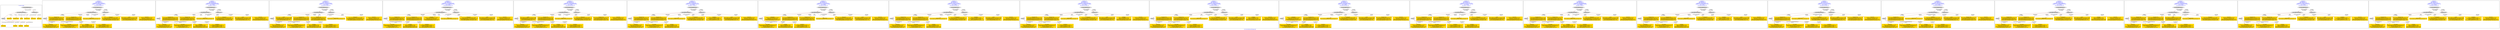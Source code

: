 digraph n0 {
fontcolor="blue"
remincross="true"
label="s13-s-art-institute-of-chicago.xml"
subgraph cluster_0 {
label="1-correct model"
n2[style="filled",color="white",fillcolor="lightgray",label="CulturalHeritageObject1"];
n3[style="filled",color="white",fillcolor="lightgray",label="Person1"];
n4[shape="plaintext",style="filled",fillcolor="gold",label="Dimensions"];
n5[shape="plaintext",style="filled",fillcolor="gold",label="Typeofartwork"];
n6[shape="plaintext",style="filled",fillcolor="gold",label="Credit"];
n7[shape="plaintext",style="filled",fillcolor="gold",label="Titleofartwork"];
n8[shape="plaintext",style="filled",fillcolor="gold",label="Accessionid"];
n9[shape="plaintext",style="filled",fillcolor="gold",label="Nationality"];
n10[shape="plaintext",style="filled",fillcolor="gold",label="birthDate"];
n11[shape="plaintext",style="filled",fillcolor="gold",label="deathDate"];
n12[shape="plaintext",style="filled",fillcolor="gold",label="Artistname"];
n13[style="filled",color="white",fillcolor="lightgray",label="EuropeanaAggregation1"];
n14[style="filled",color="white",fillcolor="lightgray",label="WebResource1"];
n15[shape="plaintext",style="filled",fillcolor="gold",label="ImageURL"];
}
subgraph cluster_1 {
label="candidate 0\nlink coherence:1.0\nnode coherence:1.0\nconfidence:0.6095475190589337\nmapping score:0.6531825063529779\ncost:12.9998\n-precision:0.92-recall:0.92"
n17[style="filled",color="white",fillcolor="lightgray",label="CulturalHeritageObject1"];
n18[style="filled",color="white",fillcolor="lightgray",label="Person1"];
n19[style="filled",color="white",fillcolor="lightgray",label="EuropeanaAggregation1"];
n20[style="filled",color="white",fillcolor="lightgray",label="WebResource1"];
n21[shape="plaintext",style="filled",fillcolor="gold",label="Titleofartwork\n[CulturalHeritageObject,description,0.37]\n[CulturalHeritageObject,title,0.224]\n[Person,biographicalInformation,0.213]\n[CulturalHeritageObject,created,0.193]"];
n22[shape="plaintext",style="filled",fillcolor="gold",label="Artistname\n[Person,nameOfThePerson,0.434]\n[Document,classLink,0.253]\n[CulturalHeritageObject,description,0.197]\n[CulturalHeritageObject,title,0.116]"];
n23[shape="plaintext",style="filled",fillcolor="gold",label="Typeofartwork\n[CulturalHeritageObject,medium,0.772]\n[CulturalHeritageObject,description,0.099]\n[Person,biographicalInformation,0.072]\n[CulturalHeritageObject,provenance,0.058]"];
n24[shape="plaintext",style="filled",fillcolor="gold",label="Nationality\n[Person,countryAssociatedWithThePerson,0.712]\n[CulturalHeritageObject,provenance,0.12]\n[Concept,prefLabel,0.101]\n[CulturalHeritageObject,title,0.067]"];
n25[shape="plaintext",style="filled",fillcolor="gold",label="Accessionid\n[CulturalHeritageObject,accessionNumber,1.0]"];
n26[shape="plaintext",style="filled",fillcolor="gold",label="birthDate\n[Person,dateOfBirth,0.474]\n[Person,dateOfDeath,0.256]\n[CulturalHeritageObject,created,0.218]\n[Person,biographicalInformation,0.052]"];
n27[shape="plaintext",style="filled",fillcolor="gold",label="Dimensions\n[CulturalHeritageObject,extent,0.639]\n[CulturalHeritageObject,accessionNumber,0.175]\n[CulturalHeritageObject,description,0.104]\n[CulturalHeritageObject,provenance,0.081]"];
n28[shape="plaintext",style="filled",fillcolor="gold",label="ImageURL\n[WebResource,classLink,0.812]\n[Document,classLink,0.156]\n[Person,biographicalInformation,0.017]\n[CulturalHeritageObject,description,0.015]"];
n29[shape="plaintext",style="filled",fillcolor="gold",label="deathDate\n[Person,dateOfDeath,0.441]\n[CulturalHeritageObject,created,0.28]\n[Person,dateOfBirth,0.238]\n[CulturalHeritageObject,provenance,0.041]"];
n30[shape="plaintext",style="filled",fillcolor="gold",label="Credit\n[CulturalHeritageObject,provenance,0.443]\n[CulturalHeritageObject,description,0.282]\n[CulturalHeritageObject,title,0.141]\n[Person,biographicalInformation,0.135]"];
}
subgraph cluster_2 {
label="candidate 1\nlink coherence:1.0\nnode coherence:1.0\nconfidence:0.5950298603067203\nmapping score:0.6483432867689068\ncost:12.9998\n-precision:1.0-recall:1.0"
n32[style="filled",color="white",fillcolor="lightgray",label="CulturalHeritageObject1"];
n33[style="filled",color="white",fillcolor="lightgray",label="Person1"];
n34[style="filled",color="white",fillcolor="lightgray",label="EuropeanaAggregation1"];
n35[style="filled",color="white",fillcolor="lightgray",label="WebResource1"];
n36[shape="plaintext",style="filled",fillcolor="gold",label="Artistname\n[Person,nameOfThePerson,0.434]\n[Document,classLink,0.253]\n[CulturalHeritageObject,description,0.197]\n[CulturalHeritageObject,title,0.116]"];
n37[shape="plaintext",style="filled",fillcolor="gold",label="Typeofartwork\n[CulturalHeritageObject,medium,0.772]\n[CulturalHeritageObject,description,0.099]\n[Person,biographicalInformation,0.072]\n[CulturalHeritageObject,provenance,0.058]"];
n38[shape="plaintext",style="filled",fillcolor="gold",label="Nationality\n[Person,countryAssociatedWithThePerson,0.712]\n[CulturalHeritageObject,provenance,0.12]\n[Concept,prefLabel,0.101]\n[CulturalHeritageObject,title,0.067]"];
n39[shape="plaintext",style="filled",fillcolor="gold",label="Titleofartwork\n[CulturalHeritageObject,description,0.37]\n[CulturalHeritageObject,title,0.224]\n[Person,biographicalInformation,0.213]\n[CulturalHeritageObject,created,0.193]"];
n40[shape="plaintext",style="filled",fillcolor="gold",label="Accessionid\n[CulturalHeritageObject,accessionNumber,1.0]"];
n41[shape="plaintext",style="filled",fillcolor="gold",label="birthDate\n[Person,dateOfBirth,0.474]\n[Person,dateOfDeath,0.256]\n[CulturalHeritageObject,created,0.218]\n[Person,biographicalInformation,0.052]"];
n42[shape="plaintext",style="filled",fillcolor="gold",label="Dimensions\n[CulturalHeritageObject,extent,0.639]\n[CulturalHeritageObject,accessionNumber,0.175]\n[CulturalHeritageObject,description,0.104]\n[CulturalHeritageObject,provenance,0.081]"];
n43[shape="plaintext",style="filled",fillcolor="gold",label="Credit\n[CulturalHeritageObject,provenance,0.443]\n[CulturalHeritageObject,description,0.282]\n[CulturalHeritageObject,title,0.141]\n[Person,biographicalInformation,0.135]"];
n44[shape="plaintext",style="filled",fillcolor="gold",label="ImageURL\n[WebResource,classLink,0.812]\n[Document,classLink,0.156]\n[Person,biographicalInformation,0.017]\n[CulturalHeritageObject,description,0.015]"];
n45[shape="plaintext",style="filled",fillcolor="gold",label="deathDate\n[Person,dateOfDeath,0.441]\n[CulturalHeritageObject,created,0.28]\n[Person,dateOfBirth,0.238]\n[CulturalHeritageObject,provenance,0.041]"];
}
subgraph cluster_3 {
label="candidate 10\nlink coherence:1.0\nnode coherence:1.0\nconfidence:0.5789308412106994\nmapping score:0.6429769470702332\ncost:12.9998\n-precision:0.92-recall:0.92"
n47[style="filled",color="white",fillcolor="lightgray",label="CulturalHeritageObject1"];
n48[style="filled",color="white",fillcolor="lightgray",label="Person1"];
n49[style="filled",color="white",fillcolor="lightgray",label="EuropeanaAggregation1"];
n50[style="filled",color="white",fillcolor="lightgray",label="WebResource1"];
n51[shape="plaintext",style="filled",fillcolor="gold",label="Credit\n[CulturalHeritageObject,provenance,0.443]\n[CulturalHeritageObject,description,0.282]\n[CulturalHeritageObject,title,0.141]\n[Person,biographicalInformation,0.135]"];
n52[shape="plaintext",style="filled",fillcolor="gold",label="Artistname\n[Person,nameOfThePerson,0.434]\n[Document,classLink,0.253]\n[CulturalHeritageObject,description,0.197]\n[CulturalHeritageObject,title,0.116]"];
n53[shape="plaintext",style="filled",fillcolor="gold",label="Typeofartwork\n[CulturalHeritageObject,medium,0.772]\n[CulturalHeritageObject,description,0.099]\n[Person,biographicalInformation,0.072]\n[CulturalHeritageObject,provenance,0.058]"];
n54[shape="plaintext",style="filled",fillcolor="gold",label="Nationality\n[Person,countryAssociatedWithThePerson,0.712]\n[CulturalHeritageObject,provenance,0.12]\n[Concept,prefLabel,0.101]\n[CulturalHeritageObject,title,0.067]"];
n55[shape="plaintext",style="filled",fillcolor="gold",label="Titleofartwork\n[CulturalHeritageObject,description,0.37]\n[CulturalHeritageObject,title,0.224]\n[Person,biographicalInformation,0.213]\n[CulturalHeritageObject,created,0.193]"];
n56[shape="plaintext",style="filled",fillcolor="gold",label="Accessionid\n[CulturalHeritageObject,accessionNumber,1.0]"];
n57[shape="plaintext",style="filled",fillcolor="gold",label="birthDate\n[Person,dateOfBirth,0.474]\n[Person,dateOfDeath,0.256]\n[CulturalHeritageObject,created,0.218]\n[Person,biographicalInformation,0.052]"];
n58[shape="plaintext",style="filled",fillcolor="gold",label="Dimensions\n[CulturalHeritageObject,extent,0.639]\n[CulturalHeritageObject,accessionNumber,0.175]\n[CulturalHeritageObject,description,0.104]\n[CulturalHeritageObject,provenance,0.081]"];
n59[shape="plaintext",style="filled",fillcolor="gold",label="ImageURL\n[WebResource,classLink,0.812]\n[Document,classLink,0.156]\n[Person,biographicalInformation,0.017]\n[CulturalHeritageObject,description,0.015]"];
n60[shape="plaintext",style="filled",fillcolor="gold",label="deathDate\n[Person,dateOfDeath,0.441]\n[CulturalHeritageObject,created,0.28]\n[Person,dateOfBirth,0.238]\n[CulturalHeritageObject,provenance,0.041]"];
}
subgraph cluster_4 {
label="candidate 11\nlink coherence:1.0\nnode coherence:1.0\nconfidence:0.5777819667212855\nmapping score:0.6425939889070952\ncost:12.9998\n-precision:0.85-recall:0.85"
n62[style="filled",color="white",fillcolor="lightgray",label="CulturalHeritageObject1"];
n63[style="filled",color="white",fillcolor="lightgray",label="Person1"];
n64[style="filled",color="white",fillcolor="lightgray",label="EuropeanaAggregation1"];
n65[style="filled",color="white",fillcolor="lightgray",label="WebResource1"];
n66[shape="plaintext",style="filled",fillcolor="gold",label="Titleofartwork\n[CulturalHeritageObject,description,0.37]\n[CulturalHeritageObject,title,0.224]\n[Person,biographicalInformation,0.213]\n[CulturalHeritageObject,created,0.193]"];
n67[shape="plaintext",style="filled",fillcolor="gold",label="Typeofartwork\n[CulturalHeritageObject,medium,0.772]\n[CulturalHeritageObject,description,0.099]\n[Person,biographicalInformation,0.072]\n[CulturalHeritageObject,provenance,0.058]"];
n68[shape="plaintext",style="filled",fillcolor="gold",label="Nationality\n[Person,countryAssociatedWithThePerson,0.712]\n[CulturalHeritageObject,provenance,0.12]\n[Concept,prefLabel,0.101]\n[CulturalHeritageObject,title,0.067]"];
n69[shape="plaintext",style="filled",fillcolor="gold",label="Artistname\n[Person,nameOfThePerson,0.434]\n[Document,classLink,0.253]\n[CulturalHeritageObject,description,0.197]\n[CulturalHeritageObject,title,0.116]"];
n70[shape="plaintext",style="filled",fillcolor="gold",label="Accessionid\n[CulturalHeritageObject,accessionNumber,1.0]"];
n71[shape="plaintext",style="filled",fillcolor="gold",label="birthDate\n[Person,dateOfBirth,0.474]\n[Person,dateOfDeath,0.256]\n[CulturalHeritageObject,created,0.218]\n[Person,biographicalInformation,0.052]"];
n72[shape="plaintext",style="filled",fillcolor="gold",label="Dimensions\n[CulturalHeritageObject,extent,0.639]\n[CulturalHeritageObject,accessionNumber,0.175]\n[CulturalHeritageObject,description,0.104]\n[CulturalHeritageObject,provenance,0.081]"];
n73[shape="plaintext",style="filled",fillcolor="gold",label="ImageURL\n[WebResource,classLink,0.812]\n[Document,classLink,0.156]\n[Person,biographicalInformation,0.017]\n[CulturalHeritageObject,description,0.015]"];
n74[shape="plaintext",style="filled",fillcolor="gold",label="deathDate\n[Person,dateOfDeath,0.441]\n[CulturalHeritageObject,created,0.28]\n[Person,dateOfBirth,0.238]\n[CulturalHeritageObject,provenance,0.041]"];
n75[shape="plaintext",style="filled",fillcolor="gold",label="Credit\n[CulturalHeritageObject,provenance,0.443]\n[CulturalHeritageObject,description,0.282]\n[CulturalHeritageObject,title,0.141]\n[Person,biographicalInformation,0.135]"];
}
subgraph cluster_5 {
label="candidate 12\nlink coherence:1.0\nnode coherence:1.0\nconfidence:0.5758162486322382\nmapping score:0.6419387495440794\ncost:12.9998\n-precision:0.85-recall:0.85"
n77[style="filled",color="white",fillcolor="lightgray",label="CulturalHeritageObject1"];
n78[style="filled",color="white",fillcolor="lightgray",label="Person1"];
n79[style="filled",color="white",fillcolor="lightgray",label="EuropeanaAggregation1"];
n80[style="filled",color="white",fillcolor="lightgray",label="WebResource1"];
n81[shape="plaintext",style="filled",fillcolor="gold",label="Credit\n[CulturalHeritageObject,provenance,0.443]\n[CulturalHeritageObject,description,0.282]\n[CulturalHeritageObject,title,0.141]\n[Person,biographicalInformation,0.135]"];
n82[shape="plaintext",style="filled",fillcolor="gold",label="Artistname\n[Person,nameOfThePerson,0.434]\n[Document,classLink,0.253]\n[CulturalHeritageObject,description,0.197]\n[CulturalHeritageObject,title,0.116]"];
n83[shape="plaintext",style="filled",fillcolor="gold",label="Typeofartwork\n[CulturalHeritageObject,medium,0.772]\n[CulturalHeritageObject,description,0.099]\n[Person,biographicalInformation,0.072]\n[CulturalHeritageObject,provenance,0.058]"];
n84[shape="plaintext",style="filled",fillcolor="gold",label="Nationality\n[Person,countryAssociatedWithThePerson,0.712]\n[CulturalHeritageObject,provenance,0.12]\n[Concept,prefLabel,0.101]\n[CulturalHeritageObject,title,0.067]"];
n85[shape="plaintext",style="filled",fillcolor="gold",label="Accessionid\n[CulturalHeritageObject,accessionNumber,1.0]"];
n86[shape="plaintext",style="filled",fillcolor="gold",label="birthDate\n[Person,dateOfBirth,0.474]\n[Person,dateOfDeath,0.256]\n[CulturalHeritageObject,created,0.218]\n[Person,biographicalInformation,0.052]"];
n87[shape="plaintext",style="filled",fillcolor="gold",label="Dimensions\n[CulturalHeritageObject,extent,0.639]\n[CulturalHeritageObject,accessionNumber,0.175]\n[CulturalHeritageObject,description,0.104]\n[CulturalHeritageObject,provenance,0.081]"];
n88[shape="plaintext",style="filled",fillcolor="gold",label="ImageURL\n[WebResource,classLink,0.812]\n[Document,classLink,0.156]\n[Person,biographicalInformation,0.017]\n[CulturalHeritageObject,description,0.015]"];
n89[shape="plaintext",style="filled",fillcolor="gold",label="Titleofartwork\n[CulturalHeritageObject,description,0.37]\n[CulturalHeritageObject,title,0.224]\n[Person,biographicalInformation,0.213]\n[CulturalHeritageObject,created,0.193]"];
n90[shape="plaintext",style="filled",fillcolor="gold",label="deathDate\n[Person,dateOfDeath,0.441]\n[CulturalHeritageObject,created,0.28]\n[Person,dateOfBirth,0.238]\n[CulturalHeritageObject,provenance,0.041]"];
}
subgraph cluster_6 {
label="candidate 13\nlink coherence:1.0\nnode coherence:1.0\nconfidence:0.5716462991577705\nmapping score:0.6405487663859235\ncost:12.9998\n-precision:0.77-recall:0.77"
n92[style="filled",color="white",fillcolor="lightgray",label="CulturalHeritageObject1"];
n93[style="filled",color="white",fillcolor="lightgray",label="Person1"];
n94[style="filled",color="white",fillcolor="lightgray",label="EuropeanaAggregation1"];
n95[style="filled",color="white",fillcolor="lightgray",label="WebResource1"];
n96[shape="plaintext",style="filled",fillcolor="gold",label="Titleofartwork\n[CulturalHeritageObject,description,0.37]\n[CulturalHeritageObject,title,0.224]\n[Person,biographicalInformation,0.213]\n[CulturalHeritageObject,created,0.193]"];
n97[shape="plaintext",style="filled",fillcolor="gold",label="Artistname\n[Person,nameOfThePerson,0.434]\n[Document,classLink,0.253]\n[CulturalHeritageObject,description,0.197]\n[CulturalHeritageObject,title,0.116]"];
n98[shape="plaintext",style="filled",fillcolor="gold",label="Typeofartwork\n[CulturalHeritageObject,medium,0.772]\n[CulturalHeritageObject,description,0.099]\n[Person,biographicalInformation,0.072]\n[CulturalHeritageObject,provenance,0.058]"];
n99[shape="plaintext",style="filled",fillcolor="gold",label="Nationality\n[Person,countryAssociatedWithThePerson,0.712]\n[CulturalHeritageObject,provenance,0.12]\n[Concept,prefLabel,0.101]\n[CulturalHeritageObject,title,0.067]"];
n100[shape="plaintext",style="filled",fillcolor="gold",label="Accessionid\n[CulturalHeritageObject,accessionNumber,1.0]"];
n101[shape="plaintext",style="filled",fillcolor="gold",label="Dimensions\n[CulturalHeritageObject,extent,0.639]\n[CulturalHeritageObject,accessionNumber,0.175]\n[CulturalHeritageObject,description,0.104]\n[CulturalHeritageObject,provenance,0.081]"];
n102[shape="plaintext",style="filled",fillcolor="gold",label="ImageURL\n[WebResource,classLink,0.812]\n[Document,classLink,0.156]\n[Person,biographicalInformation,0.017]\n[CulturalHeritageObject,description,0.015]"];
n103[shape="plaintext",style="filled",fillcolor="gold",label="deathDate\n[Person,dateOfDeath,0.441]\n[CulturalHeritageObject,created,0.28]\n[Person,dateOfBirth,0.238]\n[CulturalHeritageObject,provenance,0.041]"];
n104[shape="plaintext",style="filled",fillcolor="gold",label="Credit\n[CulturalHeritageObject,provenance,0.443]\n[CulturalHeritageObject,description,0.282]\n[CulturalHeritageObject,title,0.141]\n[Person,biographicalInformation,0.135]"];
n105[shape="plaintext",style="filled",fillcolor="gold",label="birthDate\n[Person,dateOfBirth,0.474]\n[Person,dateOfDeath,0.256]\n[CulturalHeritageObject,created,0.218]\n[Person,biographicalInformation,0.052]"];
}
subgraph cluster_7 {
label="candidate 14\nlink coherence:1.0\nnode coherence:1.0\nconfidence:0.5713326393583313\nmapping score:0.6404442131194438\ncost:12.9998\n-precision:0.92-recall:0.92"
n107[style="filled",color="white",fillcolor="lightgray",label="CulturalHeritageObject1"];
n108[style="filled",color="white",fillcolor="lightgray",label="Person1"];
n109[style="filled",color="white",fillcolor="lightgray",label="EuropeanaAggregation1"];
n110[style="filled",color="white",fillcolor="lightgray",label="WebResource1"];
n111[shape="plaintext",style="filled",fillcolor="gold",label="Artistname\n[Person,nameOfThePerson,0.434]\n[Document,classLink,0.253]\n[CulturalHeritageObject,description,0.197]\n[CulturalHeritageObject,title,0.116]"];
n112[shape="plaintext",style="filled",fillcolor="gold",label="Typeofartwork\n[CulturalHeritageObject,medium,0.772]\n[CulturalHeritageObject,description,0.099]\n[Person,biographicalInformation,0.072]\n[CulturalHeritageObject,provenance,0.058]"];
n113[shape="plaintext",style="filled",fillcolor="gold",label="Nationality\n[Person,countryAssociatedWithThePerson,0.712]\n[CulturalHeritageObject,provenance,0.12]\n[Concept,prefLabel,0.101]\n[CulturalHeritageObject,title,0.067]"];
n114[shape="plaintext",style="filled",fillcolor="gold",label="Titleofartwork\n[CulturalHeritageObject,description,0.37]\n[CulturalHeritageObject,title,0.224]\n[Person,biographicalInformation,0.213]\n[CulturalHeritageObject,created,0.193]"];
n115[shape="plaintext",style="filled",fillcolor="gold",label="Accessionid\n[CulturalHeritageObject,accessionNumber,1.0]"];
n116[shape="plaintext",style="filled",fillcolor="gold",label="birthDate\n[Person,dateOfBirth,0.474]\n[Person,dateOfDeath,0.256]\n[CulturalHeritageObject,created,0.218]\n[Person,biographicalInformation,0.052]"];
n117[shape="plaintext",style="filled",fillcolor="gold",label="Dimensions\n[CulturalHeritageObject,extent,0.639]\n[CulturalHeritageObject,accessionNumber,0.175]\n[CulturalHeritageObject,description,0.104]\n[CulturalHeritageObject,provenance,0.081]"];
n118[shape="plaintext",style="filled",fillcolor="gold",label="Credit\n[CulturalHeritageObject,provenance,0.443]\n[CulturalHeritageObject,description,0.282]\n[CulturalHeritageObject,title,0.141]\n[Person,biographicalInformation,0.135]"];
n119[shape="plaintext",style="filled",fillcolor="gold",label="ImageURL\n[WebResource,classLink,0.812]\n[Document,classLink,0.156]\n[Person,biographicalInformation,0.017]\n[CulturalHeritageObject,description,0.015]"];
n120[shape="plaintext",style="filled",fillcolor="gold",label="deathDate\n[Person,dateOfDeath,0.441]\n[CulturalHeritageObject,created,0.28]\n[Person,dateOfBirth,0.238]\n[CulturalHeritageObject,provenance,0.041]"];
}
subgraph cluster_8 {
label="candidate 15\nlink coherence:1.0\nnode coherence:1.0\nconfidence:0.5695273211580771\nmapping score:0.6398424403860257\ncost:12.9998\n-precision:0.85-recall:0.85"
n122[style="filled",color="white",fillcolor="lightgray",label="CulturalHeritageObject1"];
n123[style="filled",color="white",fillcolor="lightgray",label="Person1"];
n124[style="filled",color="white",fillcolor="lightgray",label="EuropeanaAggregation1"];
n125[style="filled",color="white",fillcolor="lightgray",label="WebResource1"];
n126[shape="plaintext",style="filled",fillcolor="gold",label="Titleofartwork\n[CulturalHeritageObject,description,0.37]\n[CulturalHeritageObject,title,0.224]\n[Person,biographicalInformation,0.213]\n[CulturalHeritageObject,created,0.193]"];
n127[shape="plaintext",style="filled",fillcolor="gold",label="Artistname\n[Person,nameOfThePerson,0.434]\n[Document,classLink,0.253]\n[CulturalHeritageObject,description,0.197]\n[CulturalHeritageObject,title,0.116]"];
n128[shape="plaintext",style="filled",fillcolor="gold",label="Typeofartwork\n[CulturalHeritageObject,medium,0.772]\n[CulturalHeritageObject,description,0.099]\n[Person,biographicalInformation,0.072]\n[CulturalHeritageObject,provenance,0.058]"];
n129[shape="plaintext",style="filled",fillcolor="gold",label="Nationality\n[Person,countryAssociatedWithThePerson,0.712]\n[CulturalHeritageObject,provenance,0.12]\n[Concept,prefLabel,0.101]\n[CulturalHeritageObject,title,0.067]"];
n130[shape="plaintext",style="filled",fillcolor="gold",label="Accessionid\n[CulturalHeritageObject,accessionNumber,1.0]"];
n131[shape="plaintext",style="filled",fillcolor="gold",label="birthDate\n[Person,dateOfBirth,0.474]\n[Person,dateOfDeath,0.256]\n[CulturalHeritageObject,created,0.218]\n[Person,biographicalInformation,0.052]"];
n132[shape="plaintext",style="filled",fillcolor="gold",label="Dimensions\n[CulturalHeritageObject,extent,0.639]\n[CulturalHeritageObject,accessionNumber,0.175]\n[CulturalHeritageObject,description,0.104]\n[CulturalHeritageObject,provenance,0.081]"];
n133[shape="plaintext",style="filled",fillcolor="gold",label="deathDate\n[Person,dateOfDeath,0.441]\n[CulturalHeritageObject,created,0.28]\n[Person,dateOfBirth,0.238]\n[CulturalHeritageObject,provenance,0.041]"];
n134[shape="plaintext",style="filled",fillcolor="gold",label="ImageURL\n[WebResource,classLink,0.812]\n[Document,classLink,0.156]\n[Person,biographicalInformation,0.017]\n[CulturalHeritageObject,description,0.015]"];
n135[shape="plaintext",style="filled",fillcolor="gold",label="Credit\n[CulturalHeritageObject,provenance,0.443]\n[CulturalHeritageObject,description,0.282]\n[CulturalHeritageObject,title,0.141]\n[Person,biographicalInformation,0.135]"];
}
subgraph cluster_9 {
label="candidate 16\nlink coherence:1.0\nnode coherence:1.0\nconfidence:0.5694442462339298\nmapping score:0.6398147487446432\ncost:12.9998\n-precision:0.92-recall:0.92"
n137[style="filled",color="white",fillcolor="lightgray",label="CulturalHeritageObject1"];
n138[style="filled",color="white",fillcolor="lightgray",label="Person1"];
n139[style="filled",color="white",fillcolor="lightgray",label="EuropeanaAggregation1"];
n140[style="filled",color="white",fillcolor="lightgray",label="WebResource1"];
n141[shape="plaintext",style="filled",fillcolor="gold",label="Artistname\n[Person,nameOfThePerson,0.434]\n[Document,classLink,0.253]\n[CulturalHeritageObject,description,0.197]\n[CulturalHeritageObject,title,0.116]"];
n142[shape="plaintext",style="filled",fillcolor="gold",label="Typeofartwork\n[CulturalHeritageObject,medium,0.772]\n[CulturalHeritageObject,description,0.099]\n[Person,biographicalInformation,0.072]\n[CulturalHeritageObject,provenance,0.058]"];
n143[shape="plaintext",style="filled",fillcolor="gold",label="Nationality\n[Person,countryAssociatedWithThePerson,0.712]\n[CulturalHeritageObject,provenance,0.12]\n[Concept,prefLabel,0.101]\n[CulturalHeritageObject,title,0.067]"];
n144[shape="plaintext",style="filled",fillcolor="gold",label="Titleofartwork\n[CulturalHeritageObject,description,0.37]\n[CulturalHeritageObject,title,0.224]\n[Person,biographicalInformation,0.213]\n[CulturalHeritageObject,created,0.193]"];
n145[shape="plaintext",style="filled",fillcolor="gold",label="Accessionid\n[CulturalHeritageObject,accessionNumber,1.0]"];
n146[shape="plaintext",style="filled",fillcolor="gold",label="Dimensions\n[CulturalHeritageObject,extent,0.639]\n[CulturalHeritageObject,accessionNumber,0.175]\n[CulturalHeritageObject,description,0.104]\n[CulturalHeritageObject,provenance,0.081]"];
n147[shape="plaintext",style="filled",fillcolor="gold",label="Credit\n[CulturalHeritageObject,provenance,0.443]\n[CulturalHeritageObject,description,0.282]\n[CulturalHeritageObject,title,0.141]\n[Person,biographicalInformation,0.135]"];
n148[shape="plaintext",style="filled",fillcolor="gold",label="ImageURL\n[WebResource,classLink,0.812]\n[Document,classLink,0.156]\n[Person,biographicalInformation,0.017]\n[CulturalHeritageObject,description,0.015]"];
n149[shape="plaintext",style="filled",fillcolor="gold",label="birthDate\n[Person,dateOfBirth,0.474]\n[Person,dateOfDeath,0.256]\n[CulturalHeritageObject,created,0.218]\n[Person,biographicalInformation,0.052]"];
n150[shape="plaintext",style="filled",fillcolor="gold",label="deathDate\n[Person,dateOfDeath,0.441]\n[CulturalHeritageObject,created,0.28]\n[Person,dateOfBirth,0.238]\n[CulturalHeritageObject,provenance,0.041]"];
}
subgraph cluster_10 {
label="candidate 17\nlink coherence:1.0\nnode coherence:1.0\nconfidence:0.5694442462339298\nmapping score:0.6398147487446432\ncost:12.99985\n-precision:0.92-recall:0.92"
n152[style="filled",color="white",fillcolor="lightgray",label="CulturalHeritageObject1"];
n153[style="filled",color="white",fillcolor="lightgray",label="Person1"];
n154[style="filled",color="white",fillcolor="lightgray",label="EuropeanaAggregation1"];
n155[style="filled",color="white",fillcolor="lightgray",label="WebResource2"];
n156[shape="plaintext",style="filled",fillcolor="gold",label="Artistname\n[Person,nameOfThePerson,0.434]\n[Document,classLink,0.253]\n[CulturalHeritageObject,description,0.197]\n[CulturalHeritageObject,title,0.116]"];
n157[shape="plaintext",style="filled",fillcolor="gold",label="ImageURL\n[WebResource,classLink,0.812]\n[Document,classLink,0.156]\n[Person,biographicalInformation,0.017]\n[CulturalHeritageObject,description,0.015]"];
n158[shape="plaintext",style="filled",fillcolor="gold",label="Typeofartwork\n[CulturalHeritageObject,medium,0.772]\n[CulturalHeritageObject,description,0.099]\n[Person,biographicalInformation,0.072]\n[CulturalHeritageObject,provenance,0.058]"];
n159[shape="plaintext",style="filled",fillcolor="gold",label="Nationality\n[Person,countryAssociatedWithThePerson,0.712]\n[CulturalHeritageObject,provenance,0.12]\n[Concept,prefLabel,0.101]\n[CulturalHeritageObject,title,0.067]"];
n160[shape="plaintext",style="filled",fillcolor="gold",label="Titleofartwork\n[CulturalHeritageObject,description,0.37]\n[CulturalHeritageObject,title,0.224]\n[Person,biographicalInformation,0.213]\n[CulturalHeritageObject,created,0.193]"];
n161[shape="plaintext",style="filled",fillcolor="gold",label="Accessionid\n[CulturalHeritageObject,accessionNumber,1.0]"];
n162[shape="plaintext",style="filled",fillcolor="gold",label="Dimensions\n[CulturalHeritageObject,extent,0.639]\n[CulturalHeritageObject,accessionNumber,0.175]\n[CulturalHeritageObject,description,0.104]\n[CulturalHeritageObject,provenance,0.081]"];
n163[shape="plaintext",style="filled",fillcolor="gold",label="Credit\n[CulturalHeritageObject,provenance,0.443]\n[CulturalHeritageObject,description,0.282]\n[CulturalHeritageObject,title,0.141]\n[Person,biographicalInformation,0.135]"];
n164[shape="plaintext",style="filled",fillcolor="gold",label="birthDate\n[Person,dateOfBirth,0.474]\n[Person,dateOfDeath,0.256]\n[CulturalHeritageObject,created,0.218]\n[Person,biographicalInformation,0.052]"];
n165[shape="plaintext",style="filled",fillcolor="gold",label="deathDate\n[Person,dateOfDeath,0.441]\n[CulturalHeritageObject,created,0.28]\n[Person,dateOfBirth,0.238]\n[CulturalHeritageObject,provenance,0.041]"];
}
subgraph cluster_11 {
label="candidate 18\nlink coherence:1.0\nnode coherence:1.0\nconfidence:0.5682180467798702\nmapping score:0.63940601559329\ncost:12.9998\n-precision:0.85-recall:0.85"
n167[style="filled",color="white",fillcolor="lightgray",label="CulturalHeritageObject1"];
n168[style="filled",color="white",fillcolor="lightgray",label="Person1"];
n169[style="filled",color="white",fillcolor="lightgray",label="EuropeanaAggregation1"];
n170[style="filled",color="white",fillcolor="lightgray",label="WebResource1"];
n171[shape="plaintext",style="filled",fillcolor="gold",label="Artistname\n[Person,nameOfThePerson,0.434]\n[Document,classLink,0.253]\n[CulturalHeritageObject,description,0.197]\n[CulturalHeritageObject,title,0.116]"];
n172[shape="plaintext",style="filled",fillcolor="gold",label="Typeofartwork\n[CulturalHeritageObject,medium,0.772]\n[CulturalHeritageObject,description,0.099]\n[Person,biographicalInformation,0.072]\n[CulturalHeritageObject,provenance,0.058]"];
n173[shape="plaintext",style="filled",fillcolor="gold",label="Nationality\n[Person,countryAssociatedWithThePerson,0.712]\n[CulturalHeritageObject,provenance,0.12]\n[Concept,prefLabel,0.101]\n[CulturalHeritageObject,title,0.067]"];
n174[shape="plaintext",style="filled",fillcolor="gold",label="Accessionid\n[CulturalHeritageObject,accessionNumber,1.0]"];
n175[shape="plaintext",style="filled",fillcolor="gold",label="birthDate\n[Person,dateOfBirth,0.474]\n[Person,dateOfDeath,0.256]\n[CulturalHeritageObject,created,0.218]\n[Person,biographicalInformation,0.052]"];
n176[shape="plaintext",style="filled",fillcolor="gold",label="Dimensions\n[CulturalHeritageObject,extent,0.639]\n[CulturalHeritageObject,accessionNumber,0.175]\n[CulturalHeritageObject,description,0.104]\n[CulturalHeritageObject,provenance,0.081]"];
n177[shape="plaintext",style="filled",fillcolor="gold",label="Credit\n[CulturalHeritageObject,provenance,0.443]\n[CulturalHeritageObject,description,0.282]\n[CulturalHeritageObject,title,0.141]\n[Person,biographicalInformation,0.135]"];
n178[shape="plaintext",style="filled",fillcolor="gold",label="ImageURL\n[WebResource,classLink,0.812]\n[Document,classLink,0.156]\n[Person,biographicalInformation,0.017]\n[CulturalHeritageObject,description,0.015]"];
n179[shape="plaintext",style="filled",fillcolor="gold",label="Titleofartwork\n[CulturalHeritageObject,description,0.37]\n[CulturalHeritageObject,title,0.224]\n[Person,biographicalInformation,0.213]\n[CulturalHeritageObject,created,0.193]"];
n180[shape="plaintext",style="filled",fillcolor="gold",label="deathDate\n[Person,dateOfDeath,0.441]\n[CulturalHeritageObject,created,0.28]\n[Person,dateOfBirth,0.238]\n[CulturalHeritageObject,provenance,0.041]"];
}
subgraph cluster_12 {
label="candidate 19\nlink coherence:1.0\nnode coherence:1.0\nconfidence:0.5674655139113078\nmapping score:0.6391551713037692\ncost:12.9998\n-precision:0.77-recall:0.77"
n182[style="filled",color="white",fillcolor="lightgray",label="CulturalHeritageObject1"];
n183[style="filled",color="white",fillcolor="lightgray",label="Person1"];
n184[style="filled",color="white",fillcolor="lightgray",label="EuropeanaAggregation1"];
n185[style="filled",color="white",fillcolor="lightgray",label="WebResource1"];
n186[shape="plaintext",style="filled",fillcolor="gold",label="Titleofartwork\n[CulturalHeritageObject,description,0.37]\n[CulturalHeritageObject,title,0.224]\n[Person,biographicalInformation,0.213]\n[CulturalHeritageObject,created,0.193]"];
n187[shape="plaintext",style="filled",fillcolor="gold",label="Artistname\n[Person,nameOfThePerson,0.434]\n[Document,classLink,0.253]\n[CulturalHeritageObject,description,0.197]\n[CulturalHeritageObject,title,0.116]"];
n188[shape="plaintext",style="filled",fillcolor="gold",label="Typeofartwork\n[CulturalHeritageObject,medium,0.772]\n[CulturalHeritageObject,description,0.099]\n[Person,biographicalInformation,0.072]\n[CulturalHeritageObject,provenance,0.058]"];
n189[shape="plaintext",style="filled",fillcolor="gold",label="Nationality\n[Person,countryAssociatedWithThePerson,0.712]\n[CulturalHeritageObject,provenance,0.12]\n[Concept,prefLabel,0.101]\n[CulturalHeritageObject,title,0.067]"];
n190[shape="plaintext",style="filled",fillcolor="gold",label="deathDate\n[Person,dateOfDeath,0.441]\n[CulturalHeritageObject,created,0.28]\n[Person,dateOfBirth,0.238]\n[CulturalHeritageObject,provenance,0.041]"];
n191[shape="plaintext",style="filled",fillcolor="gold",label="Accessionid\n[CulturalHeritageObject,accessionNumber,1.0]"];
n192[shape="plaintext",style="filled",fillcolor="gold",label="Dimensions\n[CulturalHeritageObject,extent,0.639]\n[CulturalHeritageObject,accessionNumber,0.175]\n[CulturalHeritageObject,description,0.104]\n[CulturalHeritageObject,provenance,0.081]"];
n193[shape="plaintext",style="filled",fillcolor="gold",label="ImageURL\n[WebResource,classLink,0.812]\n[Document,classLink,0.156]\n[Person,biographicalInformation,0.017]\n[CulturalHeritageObject,description,0.015]"];
n194[shape="plaintext",style="filled",fillcolor="gold",label="Credit\n[CulturalHeritageObject,provenance,0.443]\n[CulturalHeritageObject,description,0.282]\n[CulturalHeritageObject,title,0.141]\n[Person,biographicalInformation,0.135]"];
n195[shape="plaintext",style="filled",fillcolor="gold",label="birthDate\n[Person,dateOfBirth,0.474]\n[Person,dateOfDeath,0.256]\n[CulturalHeritageObject,created,0.218]\n[Person,biographicalInformation,0.052]"];
}
subgraph cluster_13 {
label="candidate 2\nlink coherence:1.0\nnode coherence:1.0\nconfidence:0.5950298603067203\nmapping score:0.6483432867689068\ncost:12.99985\n-precision:1.0-recall:1.0"
n197[style="filled",color="white",fillcolor="lightgray",label="CulturalHeritageObject1"];
n198[style="filled",color="white",fillcolor="lightgray",label="Person1"];
n199[style="filled",color="white",fillcolor="lightgray",label="EuropeanaAggregation1"];
n200[style="filled",color="white",fillcolor="lightgray",label="WebResource2"];
n201[shape="plaintext",style="filled",fillcolor="gold",label="Artistname\n[Person,nameOfThePerson,0.434]\n[Document,classLink,0.253]\n[CulturalHeritageObject,description,0.197]\n[CulturalHeritageObject,title,0.116]"];
n202[shape="plaintext",style="filled",fillcolor="gold",label="ImageURL\n[WebResource,classLink,0.812]\n[Document,classLink,0.156]\n[Person,biographicalInformation,0.017]\n[CulturalHeritageObject,description,0.015]"];
n203[shape="plaintext",style="filled",fillcolor="gold",label="Typeofartwork\n[CulturalHeritageObject,medium,0.772]\n[CulturalHeritageObject,description,0.099]\n[Person,biographicalInformation,0.072]\n[CulturalHeritageObject,provenance,0.058]"];
n204[shape="plaintext",style="filled",fillcolor="gold",label="Nationality\n[Person,countryAssociatedWithThePerson,0.712]\n[CulturalHeritageObject,provenance,0.12]\n[Concept,prefLabel,0.101]\n[CulturalHeritageObject,title,0.067]"];
n205[shape="plaintext",style="filled",fillcolor="gold",label="Titleofartwork\n[CulturalHeritageObject,description,0.37]\n[CulturalHeritageObject,title,0.224]\n[Person,biographicalInformation,0.213]\n[CulturalHeritageObject,created,0.193]"];
n206[shape="plaintext",style="filled",fillcolor="gold",label="Accessionid\n[CulturalHeritageObject,accessionNumber,1.0]"];
n207[shape="plaintext",style="filled",fillcolor="gold",label="birthDate\n[Person,dateOfBirth,0.474]\n[Person,dateOfDeath,0.256]\n[CulturalHeritageObject,created,0.218]\n[Person,biographicalInformation,0.052]"];
n208[shape="plaintext",style="filled",fillcolor="gold",label="Dimensions\n[CulturalHeritageObject,extent,0.639]\n[CulturalHeritageObject,accessionNumber,0.175]\n[CulturalHeritageObject,description,0.104]\n[CulturalHeritageObject,provenance,0.081]"];
n209[shape="plaintext",style="filled",fillcolor="gold",label="Credit\n[CulturalHeritageObject,provenance,0.443]\n[CulturalHeritageObject,description,0.282]\n[CulturalHeritageObject,title,0.141]\n[Person,biographicalInformation,0.135]"];
n210[shape="plaintext",style="filled",fillcolor="gold",label="deathDate\n[Person,dateOfDeath,0.441]\n[CulturalHeritageObject,created,0.28]\n[Person,dateOfBirth,0.238]\n[CulturalHeritageObject,provenance,0.041]"];
}
subgraph cluster_14 {
label="candidate 3\nlink coherence:1.0\nnode coherence:1.0\nconfidence:0.5934534064117412\nmapping score:0.647817802137247\ncost:12.9998\n-precision:0.85-recall:0.85"
n212[style="filled",color="white",fillcolor="lightgray",label="CulturalHeritageObject1"];
n213[style="filled",color="white",fillcolor="lightgray",label="Person1"];
n214[style="filled",color="white",fillcolor="lightgray",label="EuropeanaAggregation1"];
n215[style="filled",color="white",fillcolor="lightgray",label="WebResource1"];
n216[shape="plaintext",style="filled",fillcolor="gold",label="Titleofartwork\n[CulturalHeritageObject,description,0.37]\n[CulturalHeritageObject,title,0.224]\n[Person,biographicalInformation,0.213]\n[CulturalHeritageObject,created,0.193]"];
n217[shape="plaintext",style="filled",fillcolor="gold",label="Artistname\n[Person,nameOfThePerson,0.434]\n[Document,classLink,0.253]\n[CulturalHeritageObject,description,0.197]\n[CulturalHeritageObject,title,0.116]"];
n218[shape="plaintext",style="filled",fillcolor="gold",label="Typeofartwork\n[CulturalHeritageObject,medium,0.772]\n[CulturalHeritageObject,description,0.099]\n[Person,biographicalInformation,0.072]\n[CulturalHeritageObject,provenance,0.058]"];
n219[shape="plaintext",style="filled",fillcolor="gold",label="Nationality\n[Person,countryAssociatedWithThePerson,0.712]\n[CulturalHeritageObject,provenance,0.12]\n[Concept,prefLabel,0.101]\n[CulturalHeritageObject,title,0.067]"];
n220[shape="plaintext",style="filled",fillcolor="gold",label="Accessionid\n[CulturalHeritageObject,accessionNumber,1.0]"];
n221[shape="plaintext",style="filled",fillcolor="gold",label="birthDate\n[Person,dateOfBirth,0.474]\n[Person,dateOfDeath,0.256]\n[CulturalHeritageObject,created,0.218]\n[Person,biographicalInformation,0.052]"];
n222[shape="plaintext",style="filled",fillcolor="gold",label="Dimensions\n[CulturalHeritageObject,extent,0.639]\n[CulturalHeritageObject,accessionNumber,0.175]\n[CulturalHeritageObject,description,0.104]\n[CulturalHeritageObject,provenance,0.081]"];
n223[shape="plaintext",style="filled",fillcolor="gold",label="ImageURL\n[WebResource,classLink,0.812]\n[Document,classLink,0.156]\n[Person,biographicalInformation,0.017]\n[CulturalHeritageObject,description,0.015]"];
n224[shape="plaintext",style="filled",fillcolor="gold",label="deathDate\n[Person,dateOfDeath,0.441]\n[CulturalHeritageObject,created,0.28]\n[Person,dateOfBirth,0.238]\n[CulturalHeritageObject,provenance,0.041]"];
n225[shape="plaintext",style="filled",fillcolor="gold",label="Credit\n[CulturalHeritageObject,provenance,0.443]\n[CulturalHeritageObject,description,0.282]\n[CulturalHeritageObject,title,0.141]\n[Person,biographicalInformation,0.135]"];
}
subgraph cluster_15 {
label="candidate 4\nlink coherence:1.0\nnode coherence:1.0\nconfidence:0.5919152677282591\nmapping score:0.647305089242753\ncost:12.9998\n-precision:0.92-recall:0.92"
n227[style="filled",color="white",fillcolor="lightgray",label="CulturalHeritageObject1"];
n228[style="filled",color="white",fillcolor="lightgray",label="Person1"];
n229[style="filled",color="white",fillcolor="lightgray",label="EuropeanaAggregation1"];
n230[style="filled",color="white",fillcolor="lightgray",label="WebResource1"];
n231[shape="plaintext",style="filled",fillcolor="gold",label="Artistname\n[Person,nameOfThePerson,0.434]\n[Document,classLink,0.253]\n[CulturalHeritageObject,description,0.197]\n[CulturalHeritageObject,title,0.116]"];
n232[shape="plaintext",style="filled",fillcolor="gold",label="Typeofartwork\n[CulturalHeritageObject,medium,0.772]\n[CulturalHeritageObject,description,0.099]\n[Person,biographicalInformation,0.072]\n[CulturalHeritageObject,provenance,0.058]"];
n233[shape="plaintext",style="filled",fillcolor="gold",label="Nationality\n[Person,countryAssociatedWithThePerson,0.712]\n[CulturalHeritageObject,provenance,0.12]\n[Concept,prefLabel,0.101]\n[CulturalHeritageObject,title,0.067]"];
n234[shape="plaintext",style="filled",fillcolor="gold",label="Accessionid\n[CulturalHeritageObject,accessionNumber,1.0]"];
n235[shape="plaintext",style="filled",fillcolor="gold",label="birthDate\n[Person,dateOfBirth,0.474]\n[Person,dateOfDeath,0.256]\n[CulturalHeritageObject,created,0.218]\n[Person,biographicalInformation,0.052]"];
n236[shape="plaintext",style="filled",fillcolor="gold",label="Dimensions\n[CulturalHeritageObject,extent,0.639]\n[CulturalHeritageObject,accessionNumber,0.175]\n[CulturalHeritageObject,description,0.104]\n[CulturalHeritageObject,provenance,0.081]"];
n237[shape="plaintext",style="filled",fillcolor="gold",label="Credit\n[CulturalHeritageObject,provenance,0.443]\n[CulturalHeritageObject,description,0.282]\n[CulturalHeritageObject,title,0.141]\n[Person,biographicalInformation,0.135]"];
n238[shape="plaintext",style="filled",fillcolor="gold",label="ImageURL\n[WebResource,classLink,0.812]\n[Document,classLink,0.156]\n[Person,biographicalInformation,0.017]\n[CulturalHeritageObject,description,0.015]"];
n239[shape="plaintext",style="filled",fillcolor="gold",label="Titleofartwork\n[CulturalHeritageObject,description,0.37]\n[CulturalHeritageObject,title,0.224]\n[Person,biographicalInformation,0.213]\n[CulturalHeritageObject,created,0.193]"];
n240[shape="plaintext",style="filled",fillcolor="gold",label="deathDate\n[Person,dateOfDeath,0.441]\n[CulturalHeritageObject,created,0.28]\n[Person,dateOfBirth,0.238]\n[CulturalHeritageObject,provenance,0.041]"];
}
subgraph cluster_16 {
label="candidate 5\nlink coherence:1.0\nnode coherence:1.0\nconfidence:0.5919152677282591\nmapping score:0.647305089242753\ncost:12.99985\n-precision:0.92-recall:0.92"
n242[style="filled",color="white",fillcolor="lightgray",label="CulturalHeritageObject1"];
n243[style="filled",color="white",fillcolor="lightgray",label="Person1"];
n244[style="filled",color="white",fillcolor="lightgray",label="EuropeanaAggregation1"];
n245[style="filled",color="white",fillcolor="lightgray",label="WebResource2"];
n246[shape="plaintext",style="filled",fillcolor="gold",label="Artistname\n[Person,nameOfThePerson,0.434]\n[Document,classLink,0.253]\n[CulturalHeritageObject,description,0.197]\n[CulturalHeritageObject,title,0.116]"];
n247[shape="plaintext",style="filled",fillcolor="gold",label="ImageURL\n[WebResource,classLink,0.812]\n[Document,classLink,0.156]\n[Person,biographicalInformation,0.017]\n[CulturalHeritageObject,description,0.015]"];
n248[shape="plaintext",style="filled",fillcolor="gold",label="Typeofartwork\n[CulturalHeritageObject,medium,0.772]\n[CulturalHeritageObject,description,0.099]\n[Person,biographicalInformation,0.072]\n[CulturalHeritageObject,provenance,0.058]"];
n249[shape="plaintext",style="filled",fillcolor="gold",label="Nationality\n[Person,countryAssociatedWithThePerson,0.712]\n[CulturalHeritageObject,provenance,0.12]\n[Concept,prefLabel,0.101]\n[CulturalHeritageObject,title,0.067]"];
n250[shape="plaintext",style="filled",fillcolor="gold",label="Accessionid\n[CulturalHeritageObject,accessionNumber,1.0]"];
n251[shape="plaintext",style="filled",fillcolor="gold",label="birthDate\n[Person,dateOfBirth,0.474]\n[Person,dateOfDeath,0.256]\n[CulturalHeritageObject,created,0.218]\n[Person,biographicalInformation,0.052]"];
n252[shape="plaintext",style="filled",fillcolor="gold",label="Dimensions\n[CulturalHeritageObject,extent,0.639]\n[CulturalHeritageObject,accessionNumber,0.175]\n[CulturalHeritageObject,description,0.104]\n[CulturalHeritageObject,provenance,0.081]"];
n253[shape="plaintext",style="filled",fillcolor="gold",label="Credit\n[CulturalHeritageObject,provenance,0.443]\n[CulturalHeritageObject,description,0.282]\n[CulturalHeritageObject,title,0.141]\n[Person,biographicalInformation,0.135]"];
n254[shape="plaintext",style="filled",fillcolor="gold",label="Titleofartwork\n[CulturalHeritageObject,description,0.37]\n[CulturalHeritageObject,title,0.224]\n[Person,biographicalInformation,0.213]\n[CulturalHeritageObject,created,0.193]"];
n255[shape="plaintext",style="filled",fillcolor="gold",label="deathDate\n[Person,dateOfDeath,0.441]\n[CulturalHeritageObject,created,0.28]\n[Person,dateOfBirth,0.238]\n[CulturalHeritageObject,provenance,0.041]"];
}
subgraph cluster_17 {
label="candidate 6\nlink coherence:1.0\nnode coherence:1.0\nconfidence:0.5839619049861431\nmapping score:0.6446539683287144\ncost:12.9998\n-precision:0.85-recall:0.85"
n257[style="filled",color="white",fillcolor="lightgray",label="CulturalHeritageObject1"];
n258[style="filled",color="white",fillcolor="lightgray",label="Person1"];
n259[style="filled",color="white",fillcolor="lightgray",label="EuropeanaAggregation1"];
n260[style="filled",color="white",fillcolor="lightgray",label="WebResource1"];
n261[shape="plaintext",style="filled",fillcolor="gold",label="Titleofartwork\n[CulturalHeritageObject,description,0.37]\n[CulturalHeritageObject,title,0.224]\n[Person,biographicalInformation,0.213]\n[CulturalHeritageObject,created,0.193]"];
n262[shape="plaintext",style="filled",fillcolor="gold",label="Artistname\n[Person,nameOfThePerson,0.434]\n[Document,classLink,0.253]\n[CulturalHeritageObject,description,0.197]\n[CulturalHeritageObject,title,0.116]"];
n263[shape="plaintext",style="filled",fillcolor="gold",label="Typeofartwork\n[CulturalHeritageObject,medium,0.772]\n[CulturalHeritageObject,description,0.099]\n[Person,biographicalInformation,0.072]\n[CulturalHeritageObject,provenance,0.058]"];
n264[shape="plaintext",style="filled",fillcolor="gold",label="Nationality\n[Person,countryAssociatedWithThePerson,0.712]\n[CulturalHeritageObject,provenance,0.12]\n[Concept,prefLabel,0.101]\n[CulturalHeritageObject,title,0.067]"];
n265[shape="plaintext",style="filled",fillcolor="gold",label="Accessionid\n[CulturalHeritageObject,accessionNumber,1.0]"];
n266[shape="plaintext",style="filled",fillcolor="gold",label="Dimensions\n[CulturalHeritageObject,extent,0.639]\n[CulturalHeritageObject,accessionNumber,0.175]\n[CulturalHeritageObject,description,0.104]\n[CulturalHeritageObject,provenance,0.081]"];
n267[shape="plaintext",style="filled",fillcolor="gold",label="Credit\n[CulturalHeritageObject,provenance,0.443]\n[CulturalHeritageObject,description,0.282]\n[CulturalHeritageObject,title,0.141]\n[Person,biographicalInformation,0.135]"];
n268[shape="plaintext",style="filled",fillcolor="gold",label="ImageURL\n[WebResource,classLink,0.812]\n[Document,classLink,0.156]\n[Person,biographicalInformation,0.017]\n[CulturalHeritageObject,description,0.015]"];
n269[shape="plaintext",style="filled",fillcolor="gold",label="birthDate\n[Person,dateOfBirth,0.474]\n[Person,dateOfDeath,0.256]\n[CulturalHeritageObject,created,0.218]\n[Person,biographicalInformation,0.052]"];
n270[shape="plaintext",style="filled",fillcolor="gold",label="deathDate\n[Person,dateOfDeath,0.441]\n[CulturalHeritageObject,created,0.28]\n[Person,dateOfBirth,0.238]\n[CulturalHeritageObject,provenance,0.041]"];
}
subgraph cluster_18 {
label="candidate 7\nlink coherence:1.0\nnode coherence:1.0\nconfidence:0.5793980657244104\nmapping score:0.6431326885748034\ncost:12.9998\n-precision:0.85-recall:0.85"
n272[style="filled",color="white",fillcolor="lightgray",label="CulturalHeritageObject1"];
n273[style="filled",color="white",fillcolor="lightgray",label="Person1"];
n274[style="filled",color="white",fillcolor="lightgray",label="EuropeanaAggregation1"];
n275[style="filled",color="white",fillcolor="lightgray",label="WebResource1"];
n276[shape="plaintext",style="filled",fillcolor="gold",label="Titleofartwork\n[CulturalHeritageObject,description,0.37]\n[CulturalHeritageObject,title,0.224]\n[Person,biographicalInformation,0.213]\n[CulturalHeritageObject,created,0.193]"];
n277[shape="plaintext",style="filled",fillcolor="gold",label="Artistname\n[Person,nameOfThePerson,0.434]\n[Document,classLink,0.253]\n[CulturalHeritageObject,description,0.197]\n[CulturalHeritageObject,title,0.116]"];
n278[shape="plaintext",style="filled",fillcolor="gold",label="Typeofartwork\n[CulturalHeritageObject,medium,0.772]\n[CulturalHeritageObject,description,0.099]\n[Person,biographicalInformation,0.072]\n[CulturalHeritageObject,provenance,0.058]"];
n279[shape="plaintext",style="filled",fillcolor="gold",label="Nationality\n[Person,countryAssociatedWithThePerson,0.712]\n[CulturalHeritageObject,provenance,0.12]\n[Concept,prefLabel,0.101]\n[CulturalHeritageObject,title,0.067]"];
n280[shape="plaintext",style="filled",fillcolor="gold",label="Credit\n[CulturalHeritageObject,provenance,0.443]\n[CulturalHeritageObject,description,0.282]\n[CulturalHeritageObject,title,0.141]\n[Person,biographicalInformation,0.135]"];
n281[shape="plaintext",style="filled",fillcolor="gold",label="Accessionid\n[CulturalHeritageObject,accessionNumber,1.0]"];
n282[shape="plaintext",style="filled",fillcolor="gold",label="birthDate\n[Person,dateOfBirth,0.474]\n[Person,dateOfDeath,0.256]\n[CulturalHeritageObject,created,0.218]\n[Person,biographicalInformation,0.052]"];
n283[shape="plaintext",style="filled",fillcolor="gold",label="Dimensions\n[CulturalHeritageObject,extent,0.639]\n[CulturalHeritageObject,accessionNumber,0.175]\n[CulturalHeritageObject,description,0.104]\n[CulturalHeritageObject,provenance,0.081]"];
n284[shape="plaintext",style="filled",fillcolor="gold",label="ImageURL\n[WebResource,classLink,0.812]\n[Document,classLink,0.156]\n[Person,biographicalInformation,0.017]\n[CulturalHeritageObject,description,0.015]"];
n285[shape="plaintext",style="filled",fillcolor="gold",label="deathDate\n[Person,dateOfDeath,0.441]\n[CulturalHeritageObject,created,0.28]\n[Person,dateOfBirth,0.238]\n[CulturalHeritageObject,provenance,0.041]"];
}
subgraph cluster_19 {
label="candidate 8\nlink coherence:1.0\nnode coherence:1.0\nconfidence:0.5789357476595278\nmapping score:0.6429785825531759\ncost:12.9998\n-precision:0.92-recall:0.92"
n287[style="filled",color="white",fillcolor="lightgray",label="CulturalHeritageObject1"];
n288[style="filled",color="white",fillcolor="lightgray",label="Person1"];
n289[style="filled",color="white",fillcolor="lightgray",label="EuropeanaAggregation1"];
n290[style="filled",color="white",fillcolor="lightgray",label="WebResource1"];
n291[shape="plaintext",style="filled",fillcolor="gold",label="Artistname\n[Person,nameOfThePerson,0.434]\n[Document,classLink,0.253]\n[CulturalHeritageObject,description,0.197]\n[CulturalHeritageObject,title,0.116]"];
n292[shape="plaintext",style="filled",fillcolor="gold",label="Typeofartwork\n[CulturalHeritageObject,medium,0.772]\n[CulturalHeritageObject,description,0.099]\n[Person,biographicalInformation,0.072]\n[CulturalHeritageObject,provenance,0.058]"];
n293[shape="plaintext",style="filled",fillcolor="gold",label="Nationality\n[Person,countryAssociatedWithThePerson,0.712]\n[CulturalHeritageObject,provenance,0.12]\n[Concept,prefLabel,0.101]\n[CulturalHeritageObject,title,0.067]"];
n294[shape="plaintext",style="filled",fillcolor="gold",label="Titleofartwork\n[CulturalHeritageObject,description,0.37]\n[CulturalHeritageObject,title,0.224]\n[Person,biographicalInformation,0.213]\n[CulturalHeritageObject,created,0.193]"];
n295[shape="plaintext",style="filled",fillcolor="gold",label="Accessionid\n[CulturalHeritageObject,accessionNumber,1.0]"];
n296[shape="plaintext",style="filled",fillcolor="gold",label="birthDate\n[Person,dateOfBirth,0.474]\n[Person,dateOfDeath,0.256]\n[CulturalHeritageObject,created,0.218]\n[Person,biographicalInformation,0.052]"];
n297[shape="plaintext",style="filled",fillcolor="gold",label="Dimensions\n[CulturalHeritageObject,extent,0.639]\n[CulturalHeritageObject,accessionNumber,0.175]\n[CulturalHeritageObject,description,0.104]\n[CulturalHeritageObject,provenance,0.081]"];
n298[shape="plaintext",style="filled",fillcolor="gold",label="Credit\n[CulturalHeritageObject,provenance,0.443]\n[CulturalHeritageObject,description,0.282]\n[CulturalHeritageObject,title,0.141]\n[Person,biographicalInformation,0.135]"];
n299[shape="plaintext",style="filled",fillcolor="gold",label="ImageURL\n[WebResource,classLink,0.812]\n[Document,classLink,0.156]\n[Person,biographicalInformation,0.017]\n[CulturalHeritageObject,description,0.015]"];
n300[shape="plaintext",style="filled",fillcolor="gold",label="deathDate\n[Person,dateOfDeath,0.441]\n[CulturalHeritageObject,created,0.28]\n[Person,dateOfBirth,0.238]\n[CulturalHeritageObject,provenance,0.041]"];
}
subgraph cluster_20 {
label="candidate 9\nlink coherence:1.0\nnode coherence:1.0\nconfidence:0.5789357476595278\nmapping score:0.6429785825531759\ncost:12.99985\n-precision:0.92-recall:0.92"
n302[style="filled",color="white",fillcolor="lightgray",label="CulturalHeritageObject1"];
n303[style="filled",color="white",fillcolor="lightgray",label="Person1"];
n304[style="filled",color="white",fillcolor="lightgray",label="EuropeanaAggregation1"];
n305[style="filled",color="white",fillcolor="lightgray",label="WebResource2"];
n306[shape="plaintext",style="filled",fillcolor="gold",label="Artistname\n[Person,nameOfThePerson,0.434]\n[Document,classLink,0.253]\n[CulturalHeritageObject,description,0.197]\n[CulturalHeritageObject,title,0.116]"];
n307[shape="plaintext",style="filled",fillcolor="gold",label="ImageURL\n[WebResource,classLink,0.812]\n[Document,classLink,0.156]\n[Person,biographicalInformation,0.017]\n[CulturalHeritageObject,description,0.015]"];
n308[shape="plaintext",style="filled",fillcolor="gold",label="Typeofartwork\n[CulturalHeritageObject,medium,0.772]\n[CulturalHeritageObject,description,0.099]\n[Person,biographicalInformation,0.072]\n[CulturalHeritageObject,provenance,0.058]"];
n309[shape="plaintext",style="filled",fillcolor="gold",label="Nationality\n[Person,countryAssociatedWithThePerson,0.712]\n[CulturalHeritageObject,provenance,0.12]\n[Concept,prefLabel,0.101]\n[CulturalHeritageObject,title,0.067]"];
n310[shape="plaintext",style="filled",fillcolor="gold",label="Titleofartwork\n[CulturalHeritageObject,description,0.37]\n[CulturalHeritageObject,title,0.224]\n[Person,biographicalInformation,0.213]\n[CulturalHeritageObject,created,0.193]"];
n311[shape="plaintext",style="filled",fillcolor="gold",label="Accessionid\n[CulturalHeritageObject,accessionNumber,1.0]"];
n312[shape="plaintext",style="filled",fillcolor="gold",label="birthDate\n[Person,dateOfBirth,0.474]\n[Person,dateOfDeath,0.256]\n[CulturalHeritageObject,created,0.218]\n[Person,biographicalInformation,0.052]"];
n313[shape="plaintext",style="filled",fillcolor="gold",label="Dimensions\n[CulturalHeritageObject,extent,0.639]\n[CulturalHeritageObject,accessionNumber,0.175]\n[CulturalHeritageObject,description,0.104]\n[CulturalHeritageObject,provenance,0.081]"];
n314[shape="plaintext",style="filled",fillcolor="gold",label="Credit\n[CulturalHeritageObject,provenance,0.443]\n[CulturalHeritageObject,description,0.282]\n[CulturalHeritageObject,title,0.141]\n[Person,biographicalInformation,0.135]"];
n315[shape="plaintext",style="filled",fillcolor="gold",label="deathDate\n[Person,dateOfDeath,0.441]\n[CulturalHeritageObject,created,0.28]\n[Person,dateOfBirth,0.238]\n[CulturalHeritageObject,provenance,0.041]"];
}
n2 -> n3[color="brown",fontcolor="black",label="creator"]
n2 -> n4[color="brown",fontcolor="black",label="extent"]
n2 -> n5[color="brown",fontcolor="black",label="medium"]
n2 -> n6[color="brown",fontcolor="black",label="provenance"]
n2 -> n7[color="brown",fontcolor="black",label="title"]
n2 -> n8[color="brown",fontcolor="black",label="accessionNumber"]
n3 -> n9[color="brown",fontcolor="black",label="countryAssociatedWithThePerson"]
n3 -> n10[color="brown",fontcolor="black",label="dateOfBirth"]
n3 -> n11[color="brown",fontcolor="black",label="dateOfDeath"]
n3 -> n12[color="brown",fontcolor="black",label="nameOfThePerson"]
n13 -> n2[color="brown",fontcolor="black",label="aggregatedCHO"]
n13 -> n14[color="brown",fontcolor="black",label="hasView"]
n14 -> n15[color="brown",fontcolor="black",label="classLink"]
n17 -> n18[color="brown",fontcolor="black",label="creator\nw=0.99992"]
n19 -> n17[color="brown",fontcolor="black",label="aggregatedCHO\nw=0.99994"]
n19 -> n20[color="brown",fontcolor="black",label="hasView\nw=0.99994"]
n17 -> n21[color="brown",fontcolor="black",label="description\nw=1.0"]
n18 -> n22[color="brown",fontcolor="black",label="nameOfThePerson\nw=1.0"]
n17 -> n23[color="brown",fontcolor="black",label="medium\nw=1.0"]
n18 -> n24[color="brown",fontcolor="black",label="countryAssociatedWithThePerson\nw=1.0"]
n17 -> n25[color="brown",fontcolor="black",label="accessionNumber\nw=1.0"]
n18 -> n26[color="brown",fontcolor="black",label="dateOfBirth\nw=1.0"]
n17 -> n27[color="brown",fontcolor="black",label="extent\nw=1.0"]
n20 -> n28[color="brown",fontcolor="black",label="classLink\nw=1.0"]
n18 -> n29[color="brown",fontcolor="black",label="dateOfDeath\nw=1.0"]
n17 -> n30[color="brown",fontcolor="black",label="provenance\nw=1.0"]
n32 -> n33[color="brown",fontcolor="black",label="creator\nw=0.99992"]
n34 -> n32[color="brown",fontcolor="black",label="aggregatedCHO\nw=0.99994"]
n34 -> n35[color="brown",fontcolor="black",label="hasView\nw=0.99994"]
n33 -> n36[color="brown",fontcolor="black",label="nameOfThePerson\nw=1.0"]
n32 -> n37[color="brown",fontcolor="black",label="medium\nw=1.0"]
n33 -> n38[color="brown",fontcolor="black",label="countryAssociatedWithThePerson\nw=1.0"]
n32 -> n39[color="brown",fontcolor="black",label="title\nw=1.0"]
n32 -> n40[color="brown",fontcolor="black",label="accessionNumber\nw=1.0"]
n33 -> n41[color="brown",fontcolor="black",label="dateOfBirth\nw=1.0"]
n32 -> n42[color="brown",fontcolor="black",label="extent\nw=1.0"]
n32 -> n43[color="brown",fontcolor="black",label="provenance\nw=1.0"]
n35 -> n44[color="brown",fontcolor="black",label="classLink\nw=1.0"]
n33 -> n45[color="brown",fontcolor="black",label="dateOfDeath\nw=1.0"]
n47 -> n48[color="brown",fontcolor="black",label="creator\nw=0.99992"]
n49 -> n47[color="brown",fontcolor="black",label="aggregatedCHO\nw=0.99994"]
n49 -> n50[color="brown",fontcolor="black",label="hasView\nw=0.99994"]
n47 -> n51[color="brown",fontcolor="black",label="description\nw=1.0"]
n48 -> n52[color="brown",fontcolor="black",label="nameOfThePerson\nw=1.0"]
n47 -> n53[color="brown",fontcolor="black",label="medium\nw=1.0"]
n48 -> n54[color="brown",fontcolor="black",label="countryAssociatedWithThePerson\nw=1.0"]
n47 -> n55[color="brown",fontcolor="black",label="title\nw=1.0"]
n47 -> n56[color="brown",fontcolor="black",label="accessionNumber\nw=1.0"]
n48 -> n57[color="brown",fontcolor="black",label="dateOfBirth\nw=1.0"]
n47 -> n58[color="brown",fontcolor="black",label="extent\nw=1.0"]
n50 -> n59[color="brown",fontcolor="black",label="classLink\nw=1.0"]
n48 -> n60[color="brown",fontcolor="black",label="dateOfDeath\nw=1.0"]
n62 -> n63[color="brown",fontcolor="black",label="creator\nw=0.99992"]
n64 -> n62[color="brown",fontcolor="black",label="aggregatedCHO\nw=0.99994"]
n64 -> n65[color="brown",fontcolor="black",label="hasView\nw=0.99994"]
n62 -> n66[color="brown",fontcolor="black",label="description\nw=1.0"]
n62 -> n67[color="brown",fontcolor="black",label="medium\nw=1.0"]
n63 -> n68[color="brown",fontcolor="black",label="countryAssociatedWithThePerson\nw=1.0"]
n62 -> n69[color="brown",fontcolor="black",label="title\nw=1.0"]
n62 -> n70[color="brown",fontcolor="black",label="accessionNumber\nw=1.0"]
n63 -> n71[color="brown",fontcolor="black",label="dateOfBirth\nw=1.0"]
n62 -> n72[color="brown",fontcolor="black",label="extent\nw=1.0"]
n65 -> n73[color="brown",fontcolor="black",label="classLink\nw=1.0"]
n63 -> n74[color="brown",fontcolor="black",label="dateOfDeath\nw=1.0"]
n62 -> n75[color="brown",fontcolor="black",label="provenance\nw=1.0"]
n77 -> n78[color="brown",fontcolor="black",label="creator\nw=0.99992"]
n79 -> n77[color="brown",fontcolor="black",label="aggregatedCHO\nw=0.99994"]
n79 -> n80[color="brown",fontcolor="black",label="hasView\nw=0.99994"]
n77 -> n81[color="brown",fontcolor="black",label="description\nw=1.0"]
n78 -> n82[color="brown",fontcolor="black",label="nameOfThePerson\nw=1.0"]
n77 -> n83[color="brown",fontcolor="black",label="medium\nw=1.0"]
n78 -> n84[color="brown",fontcolor="black",label="countryAssociatedWithThePerson\nw=1.0"]
n77 -> n85[color="brown",fontcolor="black",label="accessionNumber\nw=1.0"]
n78 -> n86[color="brown",fontcolor="black",label="dateOfBirth\nw=1.0"]
n77 -> n87[color="brown",fontcolor="black",label="extent\nw=1.0"]
n80 -> n88[color="brown",fontcolor="black",label="classLink\nw=1.0"]
n77 -> n89[color="brown",fontcolor="black",label="created\nw=1.0"]
n78 -> n90[color="brown",fontcolor="black",label="dateOfDeath\nw=1.0"]
n92 -> n93[color="brown",fontcolor="black",label="creator\nw=0.99992"]
n94 -> n92[color="brown",fontcolor="black",label="aggregatedCHO\nw=0.99994"]
n94 -> n95[color="brown",fontcolor="black",label="hasView\nw=0.99994"]
n92 -> n96[color="brown",fontcolor="black",label="description\nw=1.0"]
n93 -> n97[color="brown",fontcolor="black",label="nameOfThePerson\nw=1.0"]
n92 -> n98[color="brown",fontcolor="black",label="medium\nw=1.0"]
n93 -> n99[color="brown",fontcolor="black",label="countryAssociatedWithThePerson\nw=1.0"]
n92 -> n100[color="brown",fontcolor="black",label="accessionNumber\nw=1.0"]
n92 -> n101[color="brown",fontcolor="black",label="extent\nw=1.0"]
n95 -> n102[color="brown",fontcolor="black",label="classLink\nw=1.0"]
n92 -> n103[color="brown",fontcolor="black",label="created\nw=1.0"]
n92 -> n104[color="brown",fontcolor="black",label="provenance\nw=1.0"]
n93 -> n105[color="brown",fontcolor="black",label="dateOfDeath\nw=1.0"]
n107 -> n108[color="brown",fontcolor="black",label="creator\nw=0.99992"]
n109 -> n107[color="brown",fontcolor="black",label="aggregatedCHO\nw=0.99994"]
n109 -> n110[color="brown",fontcolor="black",label="hasView\nw=0.99994"]
n107 -> n111[color="brown",fontcolor="black",label="description\nw=1.0"]
n107 -> n112[color="brown",fontcolor="black",label="medium\nw=1.0"]
n108 -> n113[color="brown",fontcolor="black",label="countryAssociatedWithThePerson\nw=1.0"]
n107 -> n114[color="brown",fontcolor="black",label="title\nw=1.0"]
n107 -> n115[color="brown",fontcolor="black",label="accessionNumber\nw=1.0"]
n108 -> n116[color="brown",fontcolor="black",label="dateOfBirth\nw=1.0"]
n107 -> n117[color="brown",fontcolor="black",label="extent\nw=1.0"]
n107 -> n118[color="brown",fontcolor="black",label="provenance\nw=1.0"]
n110 -> n119[color="brown",fontcolor="black",label="classLink\nw=1.0"]
n108 -> n120[color="brown",fontcolor="black",label="dateOfDeath\nw=1.0"]
n122 -> n123[color="brown",fontcolor="black",label="creator\nw=0.99992"]
n124 -> n122[color="brown",fontcolor="black",label="aggregatedCHO\nw=0.99994"]
n124 -> n125[color="brown",fontcolor="black",label="hasView\nw=0.99994"]
n122 -> n126[color="brown",fontcolor="black",label="description\nw=1.0"]
n123 -> n127[color="brown",fontcolor="black",label="nameOfThePerson\nw=1.0"]
n122 -> n128[color="brown",fontcolor="black",label="medium\nw=1.0"]
n123 -> n129[color="brown",fontcolor="black",label="countryAssociatedWithThePerson\nw=1.0"]
n122 -> n130[color="brown",fontcolor="black",label="accessionNumber\nw=1.0"]
n123 -> n131[color="brown",fontcolor="black",label="dateOfBirth\nw=1.0"]
n122 -> n132[color="brown",fontcolor="black",label="extent\nw=1.0"]
n122 -> n133[color="brown",fontcolor="black",label="provenance\nw=1.0"]
n125 -> n134[color="brown",fontcolor="black",label="classLink\nw=1.0"]
n122 -> n135[color="brown",fontcolor="black",label="provenance\nw=1.0"]
n137 -> n138[color="brown",fontcolor="black",label="creator\nw=0.99992"]
n139 -> n137[color="brown",fontcolor="black",label="aggregatedCHO\nw=0.99994"]
n139 -> n140[color="brown",fontcolor="black",label="hasView\nw=0.99994"]
n138 -> n141[color="brown",fontcolor="black",label="nameOfThePerson\nw=1.0"]
n137 -> n142[color="brown",fontcolor="black",label="medium\nw=1.0"]
n138 -> n143[color="brown",fontcolor="black",label="countryAssociatedWithThePerson\nw=1.0"]
n137 -> n144[color="brown",fontcolor="black",label="title\nw=1.0"]
n137 -> n145[color="brown",fontcolor="black",label="accessionNumber\nw=1.0"]
n137 -> n146[color="brown",fontcolor="black",label="extent\nw=1.0"]
n137 -> n147[color="brown",fontcolor="black",label="provenance\nw=1.0"]
n140 -> n148[color="brown",fontcolor="black",label="classLink\nw=1.0"]
n137 -> n149[color="brown",fontcolor="black",label="created\nw=1.0"]
n138 -> n150[color="brown",fontcolor="black",label="dateOfDeath\nw=1.0"]
n152 -> n153[color="brown",fontcolor="black",label="creator\nw=0.99992"]
n154 -> n152[color="brown",fontcolor="black",label="aggregatedCHO\nw=0.99994"]
n154 -> n155[color="brown",fontcolor="black",label="hasView\nw=0.99999"]
n153 -> n156[color="brown",fontcolor="black",label="nameOfThePerson\nw=1.0"]
n155 -> n157[color="brown",fontcolor="black",label="classLink\nw=1.0"]
n152 -> n158[color="brown",fontcolor="black",label="medium\nw=1.0"]
n153 -> n159[color="brown",fontcolor="black",label="countryAssociatedWithThePerson\nw=1.0"]
n152 -> n160[color="brown",fontcolor="black",label="title\nw=1.0"]
n152 -> n161[color="brown",fontcolor="black",label="accessionNumber\nw=1.0"]
n152 -> n162[color="brown",fontcolor="black",label="extent\nw=1.0"]
n152 -> n163[color="brown",fontcolor="black",label="provenance\nw=1.0"]
n152 -> n164[color="brown",fontcolor="black",label="created\nw=1.0"]
n153 -> n165[color="brown",fontcolor="black",label="dateOfDeath\nw=1.0"]
n167 -> n168[color="brown",fontcolor="black",label="creator\nw=0.99992"]
n169 -> n167[color="brown",fontcolor="black",label="aggregatedCHO\nw=0.99994"]
n169 -> n170[color="brown",fontcolor="black",label="hasView\nw=0.99994"]
n167 -> n171[color="brown",fontcolor="black",label="description\nw=1.0"]
n167 -> n172[color="brown",fontcolor="black",label="medium\nw=1.0"]
n168 -> n173[color="brown",fontcolor="black",label="countryAssociatedWithThePerson\nw=1.0"]
n167 -> n174[color="brown",fontcolor="black",label="accessionNumber\nw=1.0"]
n168 -> n175[color="brown",fontcolor="black",label="dateOfBirth\nw=1.0"]
n167 -> n176[color="brown",fontcolor="black",label="extent\nw=1.0"]
n167 -> n177[color="brown",fontcolor="black",label="provenance\nw=1.0"]
n170 -> n178[color="brown",fontcolor="black",label="classLink\nw=1.0"]
n167 -> n179[color="brown",fontcolor="black",label="created\nw=1.0"]
n168 -> n180[color="brown",fontcolor="black",label="dateOfDeath\nw=1.0"]
n182 -> n183[color="brown",fontcolor="black",label="creator\nw=0.99992"]
n184 -> n182[color="brown",fontcolor="black",label="aggregatedCHO\nw=0.99994"]
n184 -> n185[color="brown",fontcolor="black",label="hasView\nw=0.99994"]
n182 -> n186[color="brown",fontcolor="black",label="description\nw=1.0"]
n183 -> n187[color="brown",fontcolor="black",label="nameOfThePerson\nw=1.0"]
n182 -> n188[color="brown",fontcolor="black",label="medium\nw=1.0"]
n183 -> n189[color="brown",fontcolor="black",label="countryAssociatedWithThePerson\nw=1.0"]
n183 -> n190[color="brown",fontcolor="black",label="dateOfBirth\nw=1.0"]
n182 -> n191[color="brown",fontcolor="black",label="accessionNumber\nw=1.0"]
n182 -> n192[color="brown",fontcolor="black",label="extent\nw=1.0"]
n185 -> n193[color="brown",fontcolor="black",label="classLink\nw=1.0"]
n182 -> n194[color="brown",fontcolor="black",label="provenance\nw=1.0"]
n183 -> n195[color="brown",fontcolor="black",label="dateOfDeath\nw=1.0"]
n197 -> n198[color="brown",fontcolor="black",label="creator\nw=0.99992"]
n199 -> n197[color="brown",fontcolor="black",label="aggregatedCHO\nw=0.99994"]
n199 -> n200[color="brown",fontcolor="black",label="hasView\nw=0.99999"]
n198 -> n201[color="brown",fontcolor="black",label="nameOfThePerson\nw=1.0"]
n200 -> n202[color="brown",fontcolor="black",label="classLink\nw=1.0"]
n197 -> n203[color="brown",fontcolor="black",label="medium\nw=1.0"]
n198 -> n204[color="brown",fontcolor="black",label="countryAssociatedWithThePerson\nw=1.0"]
n197 -> n205[color="brown",fontcolor="black",label="title\nw=1.0"]
n197 -> n206[color="brown",fontcolor="black",label="accessionNumber\nw=1.0"]
n198 -> n207[color="brown",fontcolor="black",label="dateOfBirth\nw=1.0"]
n197 -> n208[color="brown",fontcolor="black",label="extent\nw=1.0"]
n197 -> n209[color="brown",fontcolor="black",label="provenance\nw=1.0"]
n198 -> n210[color="brown",fontcolor="black",label="dateOfDeath\nw=1.0"]
n212 -> n213[color="brown",fontcolor="black",label="creator\nw=0.99992"]
n214 -> n212[color="brown",fontcolor="black",label="aggregatedCHO\nw=0.99994"]
n214 -> n215[color="brown",fontcolor="black",label="hasView\nw=0.99994"]
n212 -> n216[color="brown",fontcolor="black",label="description\nw=1.0"]
n213 -> n217[color="brown",fontcolor="black",label="nameOfThePerson\nw=1.0"]
n212 -> n218[color="brown",fontcolor="black",label="medium\nw=1.0"]
n213 -> n219[color="brown",fontcolor="black",label="countryAssociatedWithThePerson\nw=1.0"]
n212 -> n220[color="brown",fontcolor="black",label="accessionNumber\nw=1.0"]
n213 -> n221[color="brown",fontcolor="black",label="dateOfBirth\nw=1.0"]
n212 -> n222[color="brown",fontcolor="black",label="extent\nw=1.0"]
n215 -> n223[color="brown",fontcolor="black",label="classLink\nw=1.0"]
n212 -> n224[color="brown",fontcolor="black",label="created\nw=1.0"]
n212 -> n225[color="brown",fontcolor="black",label="provenance\nw=1.0"]
n227 -> n228[color="brown",fontcolor="black",label="creator\nw=0.99992"]
n229 -> n227[color="brown",fontcolor="black",label="aggregatedCHO\nw=0.99994"]
n229 -> n230[color="brown",fontcolor="black",label="hasView\nw=0.99994"]
n228 -> n231[color="brown",fontcolor="black",label="nameOfThePerson\nw=1.0"]
n227 -> n232[color="brown",fontcolor="black",label="medium\nw=1.0"]
n228 -> n233[color="brown",fontcolor="black",label="countryAssociatedWithThePerson\nw=1.0"]
n227 -> n234[color="brown",fontcolor="black",label="accessionNumber\nw=1.0"]
n228 -> n235[color="brown",fontcolor="black",label="dateOfBirth\nw=1.0"]
n227 -> n236[color="brown",fontcolor="black",label="extent\nw=1.0"]
n227 -> n237[color="brown",fontcolor="black",label="provenance\nw=1.0"]
n230 -> n238[color="brown",fontcolor="black",label="classLink\nw=1.0"]
n227 -> n239[color="brown",fontcolor="black",label="created\nw=1.0"]
n228 -> n240[color="brown",fontcolor="black",label="dateOfDeath\nw=1.0"]
n242 -> n243[color="brown",fontcolor="black",label="creator\nw=0.99992"]
n244 -> n242[color="brown",fontcolor="black",label="aggregatedCHO\nw=0.99994"]
n244 -> n245[color="brown",fontcolor="black",label="hasView\nw=0.99999"]
n243 -> n246[color="brown",fontcolor="black",label="nameOfThePerson\nw=1.0"]
n245 -> n247[color="brown",fontcolor="black",label="classLink\nw=1.0"]
n242 -> n248[color="brown",fontcolor="black",label="medium\nw=1.0"]
n243 -> n249[color="brown",fontcolor="black",label="countryAssociatedWithThePerson\nw=1.0"]
n242 -> n250[color="brown",fontcolor="black",label="accessionNumber\nw=1.0"]
n243 -> n251[color="brown",fontcolor="black",label="dateOfBirth\nw=1.0"]
n242 -> n252[color="brown",fontcolor="black",label="extent\nw=1.0"]
n242 -> n253[color="brown",fontcolor="black",label="provenance\nw=1.0"]
n242 -> n254[color="brown",fontcolor="black",label="created\nw=1.0"]
n243 -> n255[color="brown",fontcolor="black",label="dateOfDeath\nw=1.0"]
n257 -> n258[color="brown",fontcolor="black",label="creator\nw=0.99992"]
n259 -> n257[color="brown",fontcolor="black",label="aggregatedCHO\nw=0.99994"]
n259 -> n260[color="brown",fontcolor="black",label="hasView\nw=0.99994"]
n257 -> n261[color="brown",fontcolor="black",label="description\nw=1.0"]
n258 -> n262[color="brown",fontcolor="black",label="nameOfThePerson\nw=1.0"]
n257 -> n263[color="brown",fontcolor="black",label="medium\nw=1.0"]
n258 -> n264[color="brown",fontcolor="black",label="countryAssociatedWithThePerson\nw=1.0"]
n257 -> n265[color="brown",fontcolor="black",label="accessionNumber\nw=1.0"]
n257 -> n266[color="brown",fontcolor="black",label="extent\nw=1.0"]
n257 -> n267[color="brown",fontcolor="black",label="provenance\nw=1.0"]
n260 -> n268[color="brown",fontcolor="black",label="classLink\nw=1.0"]
n257 -> n269[color="brown",fontcolor="black",label="created\nw=1.0"]
n258 -> n270[color="brown",fontcolor="black",label="dateOfDeath\nw=1.0"]
n272 -> n273[color="brown",fontcolor="black",label="creator\nw=0.99992"]
n274 -> n272[color="brown",fontcolor="black",label="aggregatedCHO\nw=0.99994"]
n274 -> n275[color="brown",fontcolor="black",label="hasView\nw=0.99994"]
n272 -> n276[color="brown",fontcolor="black",label="description\nw=1.0"]
n273 -> n277[color="brown",fontcolor="black",label="nameOfThePerson\nw=1.0"]
n272 -> n278[color="brown",fontcolor="black",label="medium\nw=1.0"]
n273 -> n279[color="brown",fontcolor="black",label="countryAssociatedWithThePerson\nw=1.0"]
n272 -> n280[color="brown",fontcolor="black",label="title\nw=1.0"]
n272 -> n281[color="brown",fontcolor="black",label="accessionNumber\nw=1.0"]
n273 -> n282[color="brown",fontcolor="black",label="dateOfBirth\nw=1.0"]
n272 -> n283[color="brown",fontcolor="black",label="extent\nw=1.0"]
n275 -> n284[color="brown",fontcolor="black",label="classLink\nw=1.0"]
n273 -> n285[color="brown",fontcolor="black",label="dateOfDeath\nw=1.0"]
n287 -> n288[color="brown",fontcolor="black",label="creator\nw=0.99992"]
n289 -> n287[color="brown",fontcolor="black",label="aggregatedCHO\nw=0.99994"]
n289 -> n290[color="brown",fontcolor="black",label="hasView\nw=0.99994"]
n288 -> n291[color="brown",fontcolor="black",label="nameOfThePerson\nw=1.0"]
n287 -> n292[color="brown",fontcolor="black",label="medium\nw=1.0"]
n288 -> n293[color="brown",fontcolor="black",label="countryAssociatedWithThePerson\nw=1.0"]
n287 -> n294[color="brown",fontcolor="black",label="title\nw=1.0"]
n287 -> n295[color="brown",fontcolor="black",label="accessionNumber\nw=1.0"]
n288 -> n296[color="brown",fontcolor="black",label="dateOfBirth\nw=1.0"]
n287 -> n297[color="brown",fontcolor="black",label="extent\nw=1.0"]
n287 -> n298[color="brown",fontcolor="black",label="provenance\nw=1.0"]
n290 -> n299[color="brown",fontcolor="black",label="classLink\nw=1.0"]
n287 -> n300[color="brown",fontcolor="black",label="created\nw=1.0"]
n302 -> n303[color="brown",fontcolor="black",label="creator\nw=0.99992"]
n304 -> n302[color="brown",fontcolor="black",label="aggregatedCHO\nw=0.99994"]
n304 -> n305[color="brown",fontcolor="black",label="hasView\nw=0.99999"]
n303 -> n306[color="brown",fontcolor="black",label="nameOfThePerson\nw=1.0"]
n305 -> n307[color="brown",fontcolor="black",label="classLink\nw=1.0"]
n302 -> n308[color="brown",fontcolor="black",label="medium\nw=1.0"]
n303 -> n309[color="brown",fontcolor="black",label="countryAssociatedWithThePerson\nw=1.0"]
n302 -> n310[color="brown",fontcolor="black",label="title\nw=1.0"]
n302 -> n311[color="brown",fontcolor="black",label="accessionNumber\nw=1.0"]
n303 -> n312[color="brown",fontcolor="black",label="dateOfBirth\nw=1.0"]
n302 -> n313[color="brown",fontcolor="black",label="extent\nw=1.0"]
n302 -> n314[color="brown",fontcolor="black",label="provenance\nw=1.0"]
n302 -> n315[color="brown",fontcolor="black",label="created\nw=1.0"]
}
